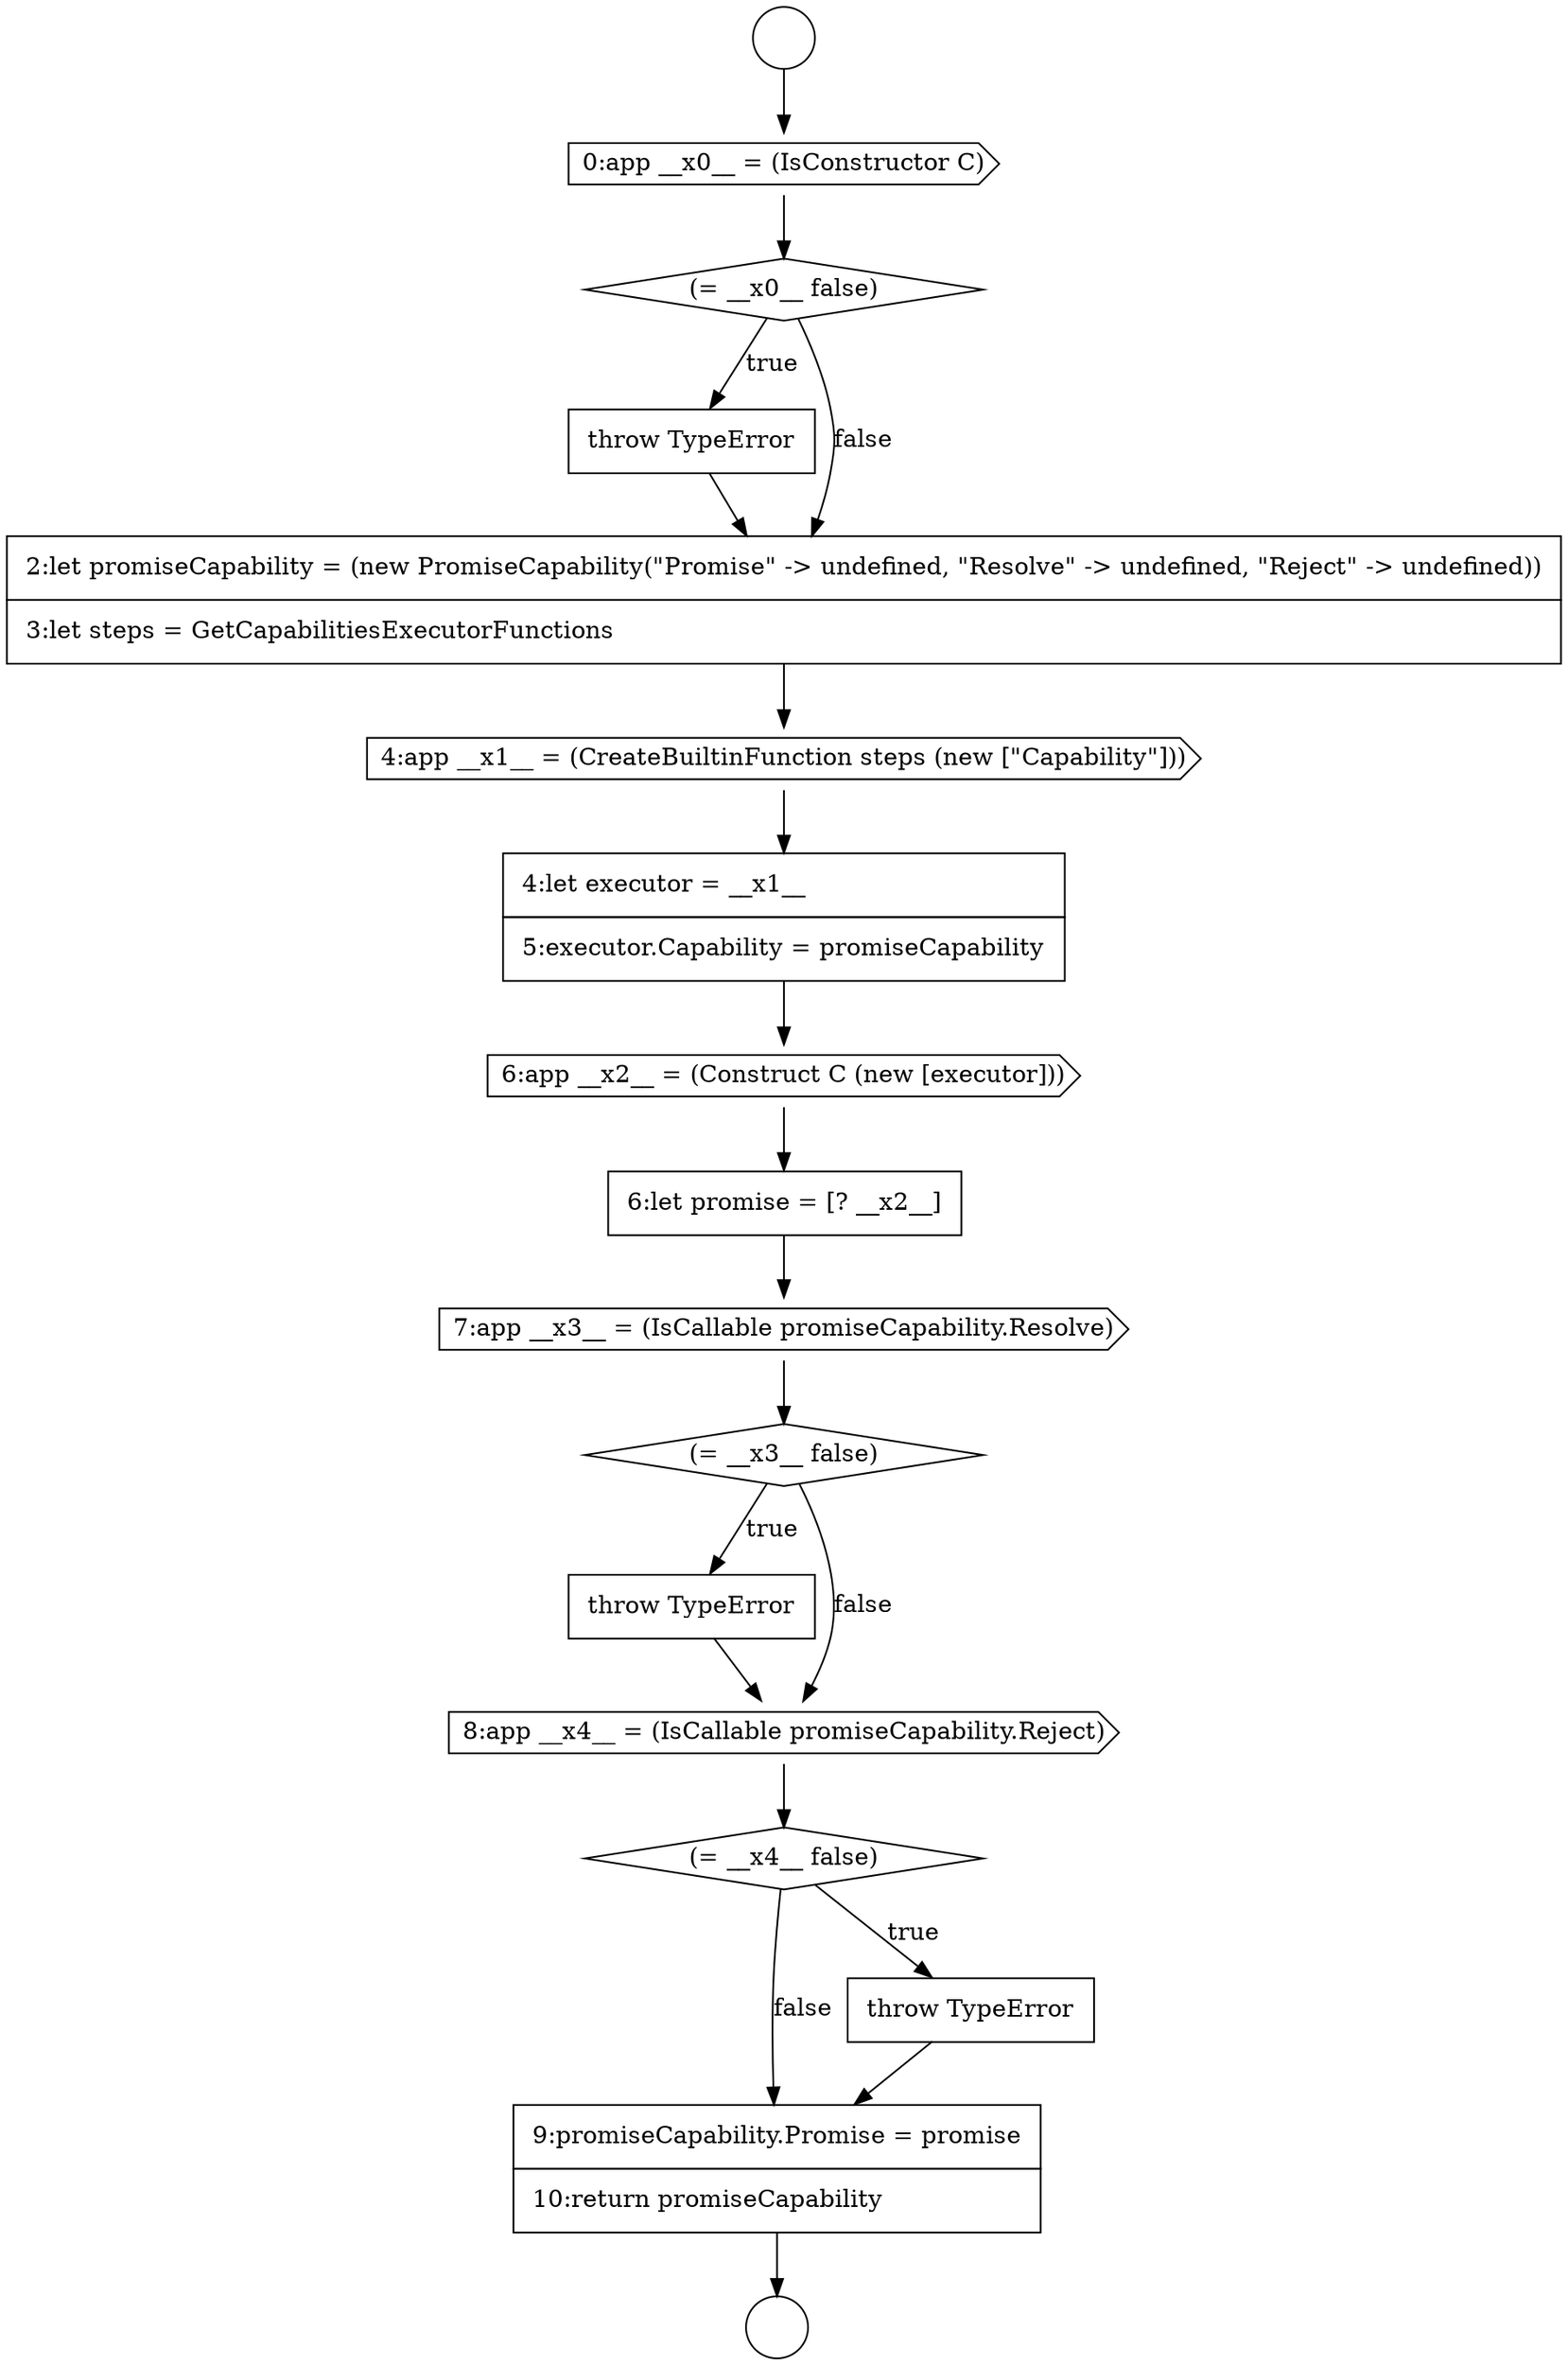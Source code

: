 digraph {
  node17246 [shape=none, margin=0, label=<<font color="black">
    <table border="0" cellborder="1" cellspacing="0" cellpadding="10">
      <tr><td align="left">throw TypeError</td></tr>
    </table>
  </font>> color="black" fillcolor="white" style=filled]
  node17243 [shape=none, margin=0, label=<<font color="black">
    <table border="0" cellborder="1" cellspacing="0" cellpadding="10">
      <tr><td align="left">6:let promise = [? __x2__]</td></tr>
    </table>
  </font>> color="black" fillcolor="white" style=filled]
  node17234 [shape=circle label=" " color="black" fillcolor="white" style=filled]
  node17238 [shape=none, margin=0, label=<<font color="black">
    <table border="0" cellborder="1" cellspacing="0" cellpadding="10">
      <tr><td align="left">throw TypeError</td></tr>
    </table>
  </font>> color="black" fillcolor="white" style=filled]
  node17242 [shape=cds, label=<<font color="black">6:app __x2__ = (Construct C (new [executor]))</font>> color="black" fillcolor="white" style=filled]
  node17245 [shape=diamond, label=<<font color="black">(= __x3__ false)</font>> color="black" fillcolor="white" style=filled]
  node17239 [shape=none, margin=0, label=<<font color="black">
    <table border="0" cellborder="1" cellspacing="0" cellpadding="10">
      <tr><td align="left">2:let promiseCapability = (new PromiseCapability(&quot;Promise&quot; -&gt; undefined, &quot;Resolve&quot; -&gt; undefined, &quot;Reject&quot; -&gt; undefined))</td></tr>
      <tr><td align="left">3:let steps = GetCapabilitiesExecutorFunctions</td></tr>
    </table>
  </font>> color="black" fillcolor="white" style=filled]
  node17241 [shape=none, margin=0, label=<<font color="black">
    <table border="0" cellborder="1" cellspacing="0" cellpadding="10">
      <tr><td align="left">4:let executor = __x1__</td></tr>
      <tr><td align="left">5:executor.Capability = promiseCapability</td></tr>
    </table>
  </font>> color="black" fillcolor="white" style=filled]
  node17236 [shape=cds, label=<<font color="black">0:app __x0__ = (IsConstructor C)</font>> color="black" fillcolor="white" style=filled]
  node17248 [shape=diamond, label=<<font color="black">(= __x4__ false)</font>> color="black" fillcolor="white" style=filled]
  node17244 [shape=cds, label=<<font color="black">7:app __x3__ = (IsCallable promiseCapability.Resolve)</font>> color="black" fillcolor="white" style=filled]
  node17250 [shape=none, margin=0, label=<<font color="black">
    <table border="0" cellborder="1" cellspacing="0" cellpadding="10">
      <tr><td align="left">9:promiseCapability.Promise = promise</td></tr>
      <tr><td align="left">10:return promiseCapability</td></tr>
    </table>
  </font>> color="black" fillcolor="white" style=filled]
  node17235 [shape=circle label=" " color="black" fillcolor="white" style=filled]
  node17249 [shape=none, margin=0, label=<<font color="black">
    <table border="0" cellborder="1" cellspacing="0" cellpadding="10">
      <tr><td align="left">throw TypeError</td></tr>
    </table>
  </font>> color="black" fillcolor="white" style=filled]
  node17240 [shape=cds, label=<<font color="black">4:app __x1__ = (CreateBuiltinFunction steps (new [&quot;Capability&quot;]))</font>> color="black" fillcolor="white" style=filled]
  node17247 [shape=cds, label=<<font color="black">8:app __x4__ = (IsCallable promiseCapability.Reject)</font>> color="black" fillcolor="white" style=filled]
  node17237 [shape=diamond, label=<<font color="black">(= __x0__ false)</font>> color="black" fillcolor="white" style=filled]
  node17248 -> node17249 [label=<<font color="black">true</font>> color="black"]
  node17248 -> node17250 [label=<<font color="black">false</font>> color="black"]
  node17234 -> node17236 [ color="black"]
  node17244 -> node17245 [ color="black"]
  node17239 -> node17240 [ color="black"]
  node17242 -> node17243 [ color="black"]
  node17241 -> node17242 [ color="black"]
  node17238 -> node17239 [ color="black"]
  node17245 -> node17246 [label=<<font color="black">true</font>> color="black"]
  node17245 -> node17247 [label=<<font color="black">false</font>> color="black"]
  node17243 -> node17244 [ color="black"]
  node17240 -> node17241 [ color="black"]
  node17250 -> node17235 [ color="black"]
  node17237 -> node17238 [label=<<font color="black">true</font>> color="black"]
  node17237 -> node17239 [label=<<font color="black">false</font>> color="black"]
  node17249 -> node17250 [ color="black"]
  node17247 -> node17248 [ color="black"]
  node17246 -> node17247 [ color="black"]
  node17236 -> node17237 [ color="black"]
}
